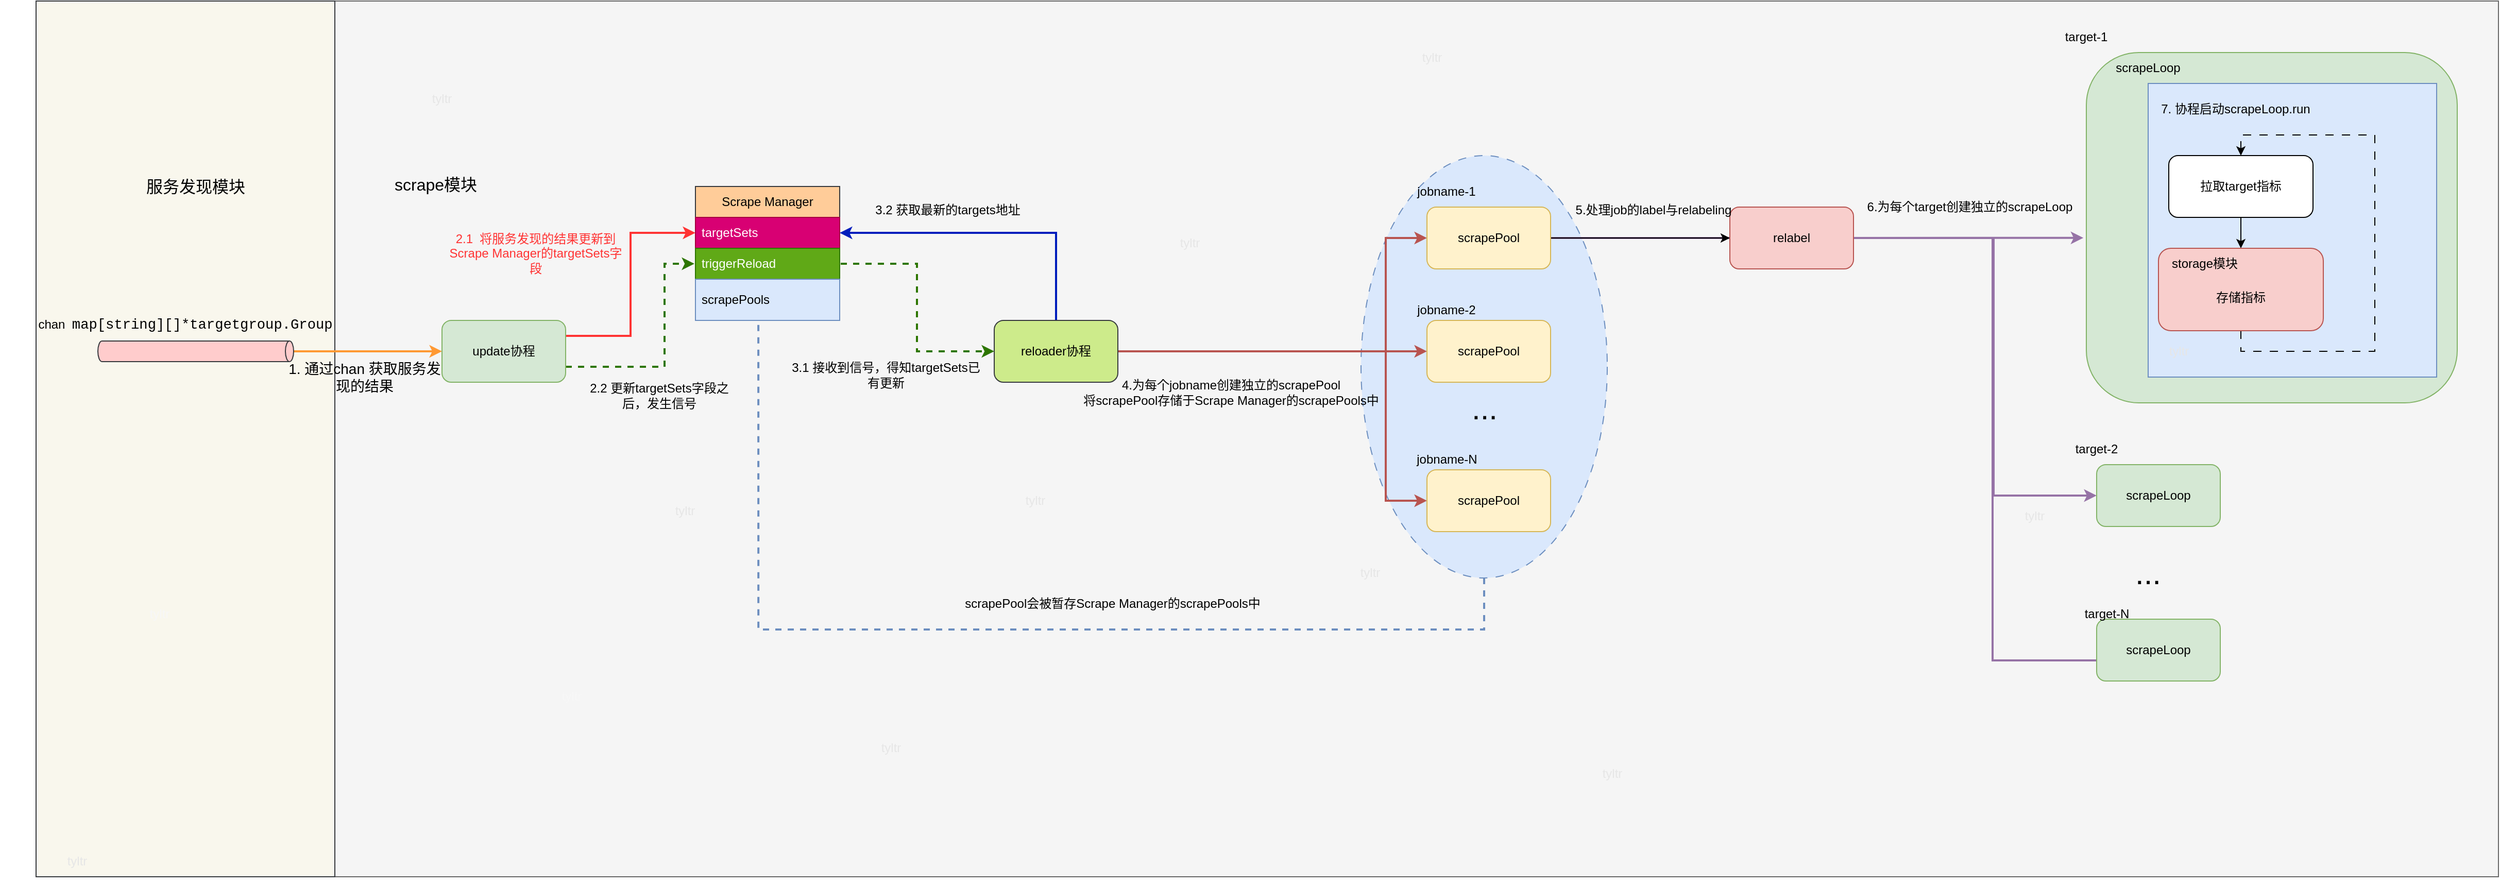 <mxfile version="24.6.1" type="device">
  <diagram name="第 1 页" id="OPNZHjLj4EeVt9BAlshu">
    <mxGraphModel dx="2261" dy="769" grid="1" gridSize="10" guides="1" tooltips="1" connect="1" arrows="1" fold="1" page="1" pageScale="1" pageWidth="827" pageHeight="1169" math="0" shadow="0">
      <root>
        <mxCell id="0" />
        <mxCell id="1" parent="0" />
        <mxCell id="fdpDCFg-NzPG3DscGwCP-4" value="" style="rounded=0;whiteSpace=wrap;html=1;fillColor=#f5f5f5;strokeColor=#666666;fontColor=#333333;" parent="1" vertex="1">
          <mxGeometry x="310" y="40" width="2100" height="850" as="geometry" />
        </mxCell>
        <mxCell id="fdpDCFg-NzPG3DscGwCP-1" value="" style="rounded=0;whiteSpace=wrap;html=1;fillColor=#f9f7ed;strokeColor=#36393d;" parent="1" vertex="1">
          <mxGeometry x="20" y="40" width="290" height="850" as="geometry" />
        </mxCell>
        <mxCell id="fdpDCFg-NzPG3DscGwCP-2" value="&lt;font style=&quot;font-size: 16px;&quot;&gt;服务发现模块&lt;/font&gt;" style="text;html=1;align=center;verticalAlign=middle;whiteSpace=wrap;rounded=0;" parent="1" vertex="1">
          <mxGeometry x="120" y="205" width="110" height="30" as="geometry" />
        </mxCell>
        <mxCell id="fdpDCFg-NzPG3DscGwCP-8" style="edgeStyle=orthogonalEdgeStyle;rounded=0;orthogonalLoop=1;jettySize=auto;html=1;exitX=0.5;exitY=0;exitDx=0;exitDy=0;exitPerimeter=0;strokeWidth=2;strokeColor=#FF9933;" parent="1" source="fdpDCFg-NzPG3DscGwCP-3" target="fdpDCFg-NzPG3DscGwCP-7" edge="1">
          <mxGeometry relative="1" as="geometry" />
        </mxCell>
        <mxCell id="fdpDCFg-NzPG3DscGwCP-3" value="" style="shape=cylinder3;whiteSpace=wrap;html=1;boundedLbl=1;backgroundOutline=1;size=4;direction=south;fillColor=#ffcccc;strokeColor=#36393d;" parent="1" vertex="1">
          <mxGeometry x="80" y="370" width="190" height="20" as="geometry" />
        </mxCell>
        <mxCell id="fdpDCFg-NzPG3DscGwCP-5" value="&lt;font style=&quot;font-size: 16px;&quot;&gt;scrape模块&lt;/font&gt;" style="text;html=1;align=center;verticalAlign=middle;whiteSpace=wrap;rounded=0;" parent="1" vertex="1">
          <mxGeometry x="350" y="205" width="116" height="25" as="geometry" />
        </mxCell>
        <mxCell id="fdpDCFg-NzPG3DscGwCP-15" style="edgeStyle=orthogonalEdgeStyle;rounded=0;orthogonalLoop=1;jettySize=auto;html=1;exitX=1;exitY=0.25;exitDx=0;exitDy=0;entryX=0;entryY=0.5;entryDx=0;entryDy=0;strokeWidth=2;strokeColor=#FF3333;" parent="1" source="fdpDCFg-NzPG3DscGwCP-7" target="fdpDCFg-NzPG3DscGwCP-13" edge="1">
          <mxGeometry relative="1" as="geometry" />
        </mxCell>
        <mxCell id="fdpDCFg-NzPG3DscGwCP-18" style="edgeStyle=orthogonalEdgeStyle;rounded=0;orthogonalLoop=1;jettySize=auto;html=1;exitX=1;exitY=0.75;exitDx=0;exitDy=0;entryX=0;entryY=0.5;entryDx=0;entryDy=0;fillColor=#60a917;strokeColor=#2D7600;strokeWidth=2;dashed=1;" parent="1" source="fdpDCFg-NzPG3DscGwCP-7" target="fdpDCFg-NzPG3DscGwCP-14" edge="1">
          <mxGeometry relative="1" as="geometry">
            <Array as="points">
              <mxPoint x="630" y="395" />
              <mxPoint x="630" y="295" />
            </Array>
          </mxGeometry>
        </mxCell>
        <mxCell id="fdpDCFg-NzPG3DscGwCP-7" value="update协程" style="rounded=1;whiteSpace=wrap;html=1;fillColor=#d5e8d4;strokeColor=#82b366;" parent="1" vertex="1">
          <mxGeometry x="414" y="350" width="120" height="60" as="geometry" />
        </mxCell>
        <mxCell id="fdpDCFg-NzPG3DscGwCP-9" value="chan&amp;nbsp;&amp;nbsp;&lt;span style=&quot;font-family: ui-monospace, SFMono-Regular, &amp;quot;SF Mono&amp;quot;, Menlo, Consolas, &amp;quot;Liberation Mono&amp;quot;, monospace; font-size: 13.6px; text-align: start; white-space-collapse: break-spaces;&quot;&gt;map[string][]*targetgroup.Group&lt;/span&gt;" style="text;html=1;align=center;verticalAlign=middle;whiteSpace=wrap;rounded=0;" parent="1" vertex="1">
          <mxGeometry x="-15" y="340" width="360" height="30" as="geometry" />
        </mxCell>
        <mxCell id="fdpDCFg-NzPG3DscGwCP-11" value="&lt;article data-content=&quot;[{&amp;quot;type&amp;quot;:&amp;quot;block&amp;quot;,&amp;quot;id&amp;quot;:&amp;quot;wYMw-1721447536406&amp;quot;,&amp;quot;name&amp;quot;:&amp;quot;code&amp;quot;,&amp;quot;data&amp;quot;:{&amp;quot;language&amp;quot;:&amp;quot;&amp;quot;,&amp;quot;theme&amp;quot;:&amp;quot;default&amp;quot;,&amp;quot;version&amp;quot;:1},&amp;quot;nodes&amp;quot;:[{&amp;quot;type&amp;quot;:&amp;quot;block&amp;quot;,&amp;quot;id&amp;quot;:&amp;quot;BwX8-1721447536405&amp;quot;,&amp;quot;name&amp;quot;:&amp;quot;code-line&amp;quot;,&amp;quot;data&amp;quot;:{},&amp;quot;nodes&amp;quot;:[{&amp;quot;type&amp;quot;:&amp;quot;text&amp;quot;,&amp;quot;id&amp;quot;:&amp;quot;Ct8M-1721447536404&amp;quot;,&amp;quot;leaves&amp;quot;:[{&amp;quot;text&amp;quot;:&amp;quot;Manager&amp;quot;,&amp;quot;marks&amp;quot;:[]}]}]}],&amp;quot;state&amp;quot;:{}}]&quot;&gt;&lt;div data-language=&quot;&quot; style=&quot;white-space-collapse: preserve;&quot; data-theme=&quot;default&quot;&gt;&lt;span style=&quot;background-color: initial; white-space-collapse: collapse;&quot;&gt;Scrape&amp;nbsp;&lt;/span&gt;Manager&lt;/div&gt;&lt;/article&gt;" style="swimlane;fontStyle=0;childLayout=stackLayout;horizontal=1;startSize=30;horizontalStack=0;resizeParent=1;resizeParentMax=0;resizeLast=0;collapsible=1;marginBottom=0;whiteSpace=wrap;html=1;fillColor=#ffcc99;strokeColor=#36393d;" parent="1" vertex="1">
          <mxGeometry x="660" y="220" width="140" height="90" as="geometry" />
        </mxCell>
        <mxCell id="fdpDCFg-NzPG3DscGwCP-13" value="&lt;article data-content=&quot;[{&amp;quot;type&amp;quot;:&amp;quot;block&amp;quot;,&amp;quot;id&amp;quot;:&amp;quot;wYMw-1721447536406&amp;quot;,&amp;quot;name&amp;quot;:&amp;quot;code&amp;quot;,&amp;quot;data&amp;quot;:{&amp;quot;language&amp;quot;:&amp;quot;&amp;quot;,&amp;quot;theme&amp;quot;:&amp;quot;default&amp;quot;,&amp;quot;version&amp;quot;:1},&amp;quot;nodes&amp;quot;:[{&amp;quot;type&amp;quot;:&amp;quot;block&amp;quot;,&amp;quot;id&amp;quot;:&amp;quot;zmjt-1721447626092&amp;quot;,&amp;quot;name&amp;quot;:&amp;quot;code-line&amp;quot;,&amp;quot;data&amp;quot;:{},&amp;quot;nodes&amp;quot;:[{&amp;quot;type&amp;quot;:&amp;quot;text&amp;quot;,&amp;quot;id&amp;quot;:&amp;quot;NunP-1721447626090&amp;quot;,&amp;quot;leaves&amp;quot;:[{&amp;quot;text&amp;quot;:&amp;quot;targetSets&amp;quot;,&amp;quot;marks&amp;quot;:[]}]}]}],&amp;quot;state&amp;quot;:{}}]&quot;&gt;&lt;div data-language=&quot;&quot; style=&quot;white-space-collapse: preserve;&quot; data-theme=&quot;default&quot;&gt;targetSets&lt;/div&gt;&lt;/article&gt;" style="text;strokeColor=#A50040;fillColor=#d80073;align=left;verticalAlign=middle;spacingLeft=4;spacingRight=4;overflow=hidden;points=[[0,0.5],[1,0.5]];portConstraint=eastwest;rotatable=0;whiteSpace=wrap;html=1;fontColor=#ffffff;" parent="fdpDCFg-NzPG3DscGwCP-11" vertex="1">
          <mxGeometry y="30" width="140" height="30" as="geometry" />
        </mxCell>
        <mxCell id="fdpDCFg-NzPG3DscGwCP-14" value="&lt;article data-content=&quot;[{&amp;quot;type&amp;quot;:&amp;quot;block&amp;quot;,&amp;quot;id&amp;quot;:&amp;quot;wYMw-1721447536406&amp;quot;,&amp;quot;name&amp;quot;:&amp;quot;code&amp;quot;,&amp;quot;data&amp;quot;:{&amp;quot;language&amp;quot;:&amp;quot;&amp;quot;,&amp;quot;theme&amp;quot;:&amp;quot;default&amp;quot;,&amp;quot;version&amp;quot;:1},&amp;quot;nodes&amp;quot;:[{&amp;quot;type&amp;quot;:&amp;quot;block&amp;quot;,&amp;quot;id&amp;quot;:&amp;quot;qOg6-1721447632271&amp;quot;,&amp;quot;name&amp;quot;:&amp;quot;code-line&amp;quot;,&amp;quot;data&amp;quot;:{},&amp;quot;nodes&amp;quot;:[{&amp;quot;type&amp;quot;:&amp;quot;text&amp;quot;,&amp;quot;id&amp;quot;:&amp;quot;eazO-1721447632269&amp;quot;,&amp;quot;leaves&amp;quot;:[{&amp;quot;text&amp;quot;:&amp;quot;triggerReload&amp;quot;,&amp;quot;marks&amp;quot;:[]}]}]}],&amp;quot;state&amp;quot;:{}}]&quot;&gt;&lt;div data-language=&quot;&quot; style=&quot;white-space-collapse: preserve;&quot; data-theme=&quot;default&quot;&gt;triggerReload&lt;/div&gt;&lt;/article&gt;" style="text;strokeColor=#2D7600;fillColor=#60a917;align=left;verticalAlign=middle;spacingLeft=4;spacingRight=4;overflow=hidden;points=[[0,0.5],[1,0.5]];portConstraint=eastwest;rotatable=0;whiteSpace=wrap;html=1;perimeterSpacing=1;fontColor=#ffffff;" parent="fdpDCFg-NzPG3DscGwCP-11" vertex="1">
          <mxGeometry y="60" width="140" height="30" as="geometry" />
        </mxCell>
        <mxCell id="fdpDCFg-NzPG3DscGwCP-16" value="&lt;font style=&quot;font-size: 14px;&quot;&gt;1. 通过chan 获取服务发现的结果&lt;/font&gt;" style="text;html=1;align=center;verticalAlign=middle;whiteSpace=wrap;rounded=0;fontColor=default;" parent="1" vertex="1">
          <mxGeometry x="264" y="390" width="150" height="30" as="geometry" />
        </mxCell>
        <mxCell id="fdpDCFg-NzPG3DscGwCP-17" value="&lt;font color=&quot;#ff3333&quot;&gt;2.1&amp;nbsp; 将服务发现的结果更新到&lt;span style=&quot;background-color: initial;&quot;&gt;Scrape&amp;nbsp;&lt;/span&gt;&lt;span style=&quot;white-space-collapse: preserve;&quot;&gt;Manager的&lt;/span&gt;&lt;span style=&quot;white-space-collapse: preserve; background-color: initial;&quot;&gt;targetSets字段&lt;/span&gt;&lt;/font&gt;" style="text;html=1;align=center;verticalAlign=middle;whiteSpace=wrap;rounded=0;" parent="1" vertex="1">
          <mxGeometry x="420" y="260" width="170" height="50" as="geometry" />
        </mxCell>
        <mxCell id="fdpDCFg-NzPG3DscGwCP-19" value="2.2 更新&lt;span style=&quot;white-space-collapse: preserve;&quot;&gt;targetSets字段之后，发生信号&lt;/span&gt;" style="text;html=1;align=center;verticalAlign=middle;whiteSpace=wrap;rounded=0;" parent="1" vertex="1">
          <mxGeometry x="550" y="410" width="150" height="25" as="geometry" />
        </mxCell>
        <mxCell id="fdpDCFg-NzPG3DscGwCP-27" style="edgeStyle=orthogonalEdgeStyle;rounded=0;orthogonalLoop=1;jettySize=auto;html=1;exitX=0.5;exitY=0;exitDx=0;exitDy=0;fillColor=#0050ef;strokeColor=#001DBC;strokeWidth=2;" parent="1" source="fdpDCFg-NzPG3DscGwCP-20" target="fdpDCFg-NzPG3DscGwCP-13" edge="1">
          <mxGeometry relative="1" as="geometry" />
        </mxCell>
        <mxCell id="fdpDCFg-NzPG3DscGwCP-49" value="" style="ellipse;whiteSpace=wrap;html=1;dashed=1;dashPattern=8 8;fillColor=#dae8fc;strokeColor=#6c8ebf;" parent="1" vertex="1">
          <mxGeometry x="1306" y="190" width="239" height="410" as="geometry" />
        </mxCell>
        <mxCell id="fdpDCFg-NzPG3DscGwCP-40" style="edgeStyle=orthogonalEdgeStyle;rounded=0;orthogonalLoop=1;jettySize=auto;html=1;exitX=1;exitY=0.5;exitDx=0;exitDy=0;entryX=0;entryY=0.5;entryDx=0;entryDy=0;strokeWidth=2;strokeColor=#b85450;fillColor=#f8cecc;" parent="1" source="fdpDCFg-NzPG3DscGwCP-20" target="fdpDCFg-NzPG3DscGwCP-39" edge="1">
          <mxGeometry relative="1" as="geometry">
            <Array as="points">
              <mxPoint x="1330" y="380" />
              <mxPoint x="1330" y="525" />
            </Array>
          </mxGeometry>
        </mxCell>
        <mxCell id="fdpDCFg-NzPG3DscGwCP-41" style="edgeStyle=orthogonalEdgeStyle;rounded=0;orthogonalLoop=1;jettySize=auto;html=1;exitX=1;exitY=0.5;exitDx=0;exitDy=0;entryX=0;entryY=0.5;entryDx=0;entryDy=0;strokeWidth=2;strokeColor=#b85450;fillColor=#f8cecc;" parent="1" source="fdpDCFg-NzPG3DscGwCP-20" target="fdpDCFg-NzPG3DscGwCP-29" edge="1">
          <mxGeometry relative="1" as="geometry">
            <Array as="points">
              <mxPoint x="1330" y="380" />
              <mxPoint x="1330" y="270" />
            </Array>
          </mxGeometry>
        </mxCell>
        <mxCell id="fdpDCFg-NzPG3DscGwCP-42" style="edgeStyle=orthogonalEdgeStyle;rounded=0;orthogonalLoop=1;jettySize=auto;html=1;exitX=1;exitY=0.5;exitDx=0;exitDy=0;strokeWidth=2;strokeColor=#b85450;fillColor=#f8cecc;" parent="1" source="fdpDCFg-NzPG3DscGwCP-20" target="fdpDCFg-NzPG3DscGwCP-38" edge="1">
          <mxGeometry relative="1" as="geometry" />
        </mxCell>
        <mxCell id="fdpDCFg-NzPG3DscGwCP-20" value="&lt;article data-content=&quot;[{&amp;quot;type&amp;quot;:&amp;quot;block&amp;quot;,&amp;quot;id&amp;quot;:&amp;quot;wYMw-1721447536406&amp;quot;,&amp;quot;name&amp;quot;:&amp;quot;code&amp;quot;,&amp;quot;data&amp;quot;:{&amp;quot;language&amp;quot;:&amp;quot;&amp;quot;,&amp;quot;theme&amp;quot;:&amp;quot;default&amp;quot;,&amp;quot;version&amp;quot;:1},&amp;quot;nodes&amp;quot;:[{&amp;quot;type&amp;quot;:&amp;quot;block&amp;quot;,&amp;quot;id&amp;quot;:&amp;quot;22FU-1721452351014&amp;quot;,&amp;quot;name&amp;quot;:&amp;quot;code-line&amp;quot;,&amp;quot;data&amp;quot;:{},&amp;quot;nodes&amp;quot;:[{&amp;quot;type&amp;quot;:&amp;quot;text&amp;quot;,&amp;quot;id&amp;quot;:&amp;quot;Je7Y-1721452351012&amp;quot;,&amp;quot;leaves&amp;quot;:[{&amp;quot;text&amp;quot;:&amp;quot;reloader&amp;quot;,&amp;quot;marks&amp;quot;:[]}]}]}],&amp;quot;state&amp;quot;:{}}]&quot;&gt;&lt;div data-language=&quot;&quot; style=&quot;white-space-collapse: preserve;&quot; data-theme=&quot;default&quot;&gt;reloader协程&lt;/div&gt;&lt;/article&gt;" style="rounded=1;whiteSpace=wrap;html=1;fillColor=#cdeb8b;strokeColor=#36393d;" parent="1" vertex="1">
          <mxGeometry x="950" y="350" width="120" height="60" as="geometry" />
        </mxCell>
        <mxCell id="fdpDCFg-NzPG3DscGwCP-22" style="edgeStyle=orthogonalEdgeStyle;rounded=0;orthogonalLoop=1;jettySize=auto;html=1;exitX=1;exitY=0.5;exitDx=0;exitDy=0;entryX=0;entryY=0.5;entryDx=0;entryDy=0;dashed=1;strokeWidth=2;fillColor=#60a917;strokeColor=#2D7600;" parent="1" source="fdpDCFg-NzPG3DscGwCP-14" target="fdpDCFg-NzPG3DscGwCP-20" edge="1">
          <mxGeometry relative="1" as="geometry" />
        </mxCell>
        <mxCell id="fdpDCFg-NzPG3DscGwCP-23" value="3.1 接收到信号，得知&lt;span style=&quot;white-space-collapse: preserve;&quot;&gt;targetSets已有更新&lt;/span&gt;" style="text;html=1;align=center;verticalAlign=middle;whiteSpace=wrap;rounded=0;" parent="1" vertex="1">
          <mxGeometry x="750" y="390" width="190" height="25" as="geometry" />
        </mxCell>
        <mxCell id="fdpDCFg-NzPG3DscGwCP-28" value="3.2 获取最新的targets地址" style="text;html=1;align=center;verticalAlign=middle;whiteSpace=wrap;rounded=0;" parent="1" vertex="1">
          <mxGeometry x="830" y="230" width="150" height="25" as="geometry" />
        </mxCell>
        <mxCell id="fdpDCFg-NzPG3DscGwCP-60" style="edgeStyle=orthogonalEdgeStyle;rounded=0;orthogonalLoop=1;jettySize=auto;html=1;exitX=1;exitY=0.5;exitDx=0;exitDy=0;fillColor=#e1d5e7;strokeColor=#9673a6;strokeWidth=2;entryX=-0.008;entryY=0.529;entryDx=0;entryDy=0;entryPerimeter=0;" parent="1" source="fdpDCFg-NzPG3DscGwCP-29" edge="1" target="fdpDCFg-NzPG3DscGwCP-64">
          <mxGeometry relative="1" as="geometry">
            <mxPoint x="1880" y="270" as="targetPoint" />
          </mxGeometry>
        </mxCell>
        <mxCell id="fdpDCFg-NzPG3DscGwCP-67" style="edgeStyle=orthogonalEdgeStyle;rounded=0;orthogonalLoop=1;jettySize=auto;html=1;exitX=1;exitY=0.5;exitDx=0;exitDy=0;entryX=0;entryY=0.5;entryDx=0;entryDy=0;fillColor=#e1d5e7;strokeColor=#9673a6;strokeWidth=2;" parent="1" source="fdpDCFg-NzPG3DscGwCP-29" target="fdpDCFg-NzPG3DscGwCP-65" edge="1">
          <mxGeometry relative="1" as="geometry">
            <Array as="points">
              <mxPoint x="1920" y="270" />
              <mxPoint x="1920" y="520" />
            </Array>
          </mxGeometry>
        </mxCell>
        <mxCell id="fdpDCFg-NzPG3DscGwCP-68" style="edgeStyle=orthogonalEdgeStyle;rounded=0;orthogonalLoop=1;jettySize=auto;html=1;exitX=1;exitY=0.5;exitDx=0;exitDy=0;entryX=0;entryY=0.5;entryDx=0;entryDy=0;fillColor=#e1d5e7;strokeColor=#9673a6;strokeWidth=2;" parent="1" edge="1">
          <mxGeometry relative="1" as="geometry">
            <Array as="points">
              <mxPoint x="1919" y="270" />
              <mxPoint x="1919" y="680" />
              <mxPoint x="1999" y="680" />
            </Array>
            <mxPoint x="1609" y="270" as="sourcePoint" />
            <mxPoint x="2140" y="680" as="targetPoint" />
          </mxGeometry>
        </mxCell>
        <mxCell id="qRgv9BsmHJP2Pb30_IeC-7" style="edgeStyle=orthogonalEdgeStyle;rounded=0;orthogonalLoop=1;jettySize=auto;html=1;exitX=1;exitY=0.5;exitDx=0;exitDy=0;entryX=0;entryY=0.5;entryDx=0;entryDy=0;" edge="1" parent="1" source="fdpDCFg-NzPG3DscGwCP-29" target="qRgv9BsmHJP2Pb30_IeC-4">
          <mxGeometry relative="1" as="geometry" />
        </mxCell>
        <mxCell id="fdpDCFg-NzPG3DscGwCP-29" value="" style="rounded=1;whiteSpace=wrap;html=1;fillColor=#fff2cc;strokeColor=#d6b656;" parent="1" vertex="1">
          <mxGeometry x="1370" y="240" width="120" height="60" as="geometry" />
        </mxCell>
        <mxCell id="fdpDCFg-NzPG3DscGwCP-38" value="scrapePool" style="rounded=1;whiteSpace=wrap;html=1;fillColor=#fff2cc;strokeColor=#d6b656;" parent="1" vertex="1">
          <mxGeometry x="1370" y="350" width="120" height="60" as="geometry" />
        </mxCell>
        <mxCell id="fdpDCFg-NzPG3DscGwCP-39" value="scrapePool" style="rounded=1;whiteSpace=wrap;html=1;fillColor=#fff2cc;strokeColor=#d6b656;" parent="1" vertex="1">
          <mxGeometry x="1370" y="495" width="120" height="60" as="geometry" />
        </mxCell>
        <mxCell id="fdpDCFg-NzPG3DscGwCP-43" value="jobname-1" style="text;html=1;align=center;verticalAlign=middle;whiteSpace=wrap;rounded=0;" parent="1" vertex="1">
          <mxGeometry x="1359" y="210" width="60" height="30" as="geometry" />
        </mxCell>
        <mxCell id="fdpDCFg-NzPG3DscGwCP-44" value="jobname-2" style="text;html=1;align=center;verticalAlign=middle;whiteSpace=wrap;rounded=0;" parent="1" vertex="1">
          <mxGeometry x="1359" y="325" width="60" height="30" as="geometry" />
        </mxCell>
        <mxCell id="fdpDCFg-NzPG3DscGwCP-45" value="jobname-N" style="text;html=1;align=center;verticalAlign=middle;whiteSpace=wrap;rounded=0;" parent="1" vertex="1">
          <mxGeometry x="1344.5" y="470" width="89" height="30" as="geometry" />
        </mxCell>
        <mxCell id="fdpDCFg-NzPG3DscGwCP-46" value="scrapePool" style="text;html=1;align=center;verticalAlign=middle;whiteSpace=wrap;rounded=0;" parent="1" vertex="1">
          <mxGeometry x="1400" y="255" width="60" height="30" as="geometry" />
        </mxCell>
        <mxCell id="fdpDCFg-NzPG3DscGwCP-47" value="&lt;font style=&quot;font-size: 30px;&quot;&gt;...&lt;/font&gt;" style="text;html=1;align=center;verticalAlign=middle;whiteSpace=wrap;rounded=0;" parent="1" vertex="1">
          <mxGeometry x="1395.5" y="420" width="60" height="30" as="geometry" />
        </mxCell>
        <mxCell id="fdpDCFg-NzPG3DscGwCP-48" value="&lt;article data-content=&quot;[{&amp;quot;type&amp;quot;:&amp;quot;block&amp;quot;,&amp;quot;id&amp;quot;:&amp;quot;wYMw-1721447536406&amp;quot;,&amp;quot;name&amp;quot;:&amp;quot;code&amp;quot;,&amp;quot;data&amp;quot;:{&amp;quot;language&amp;quot;:&amp;quot;&amp;quot;,&amp;quot;theme&amp;quot;:&amp;quot;default&amp;quot;,&amp;quot;version&amp;quot;:1},&amp;quot;nodes&amp;quot;:[{&amp;quot;type&amp;quot;:&amp;quot;block&amp;quot;,&amp;quot;id&amp;quot;:&amp;quot;qOg6-1721447632271&amp;quot;,&amp;quot;name&amp;quot;:&amp;quot;code-line&amp;quot;,&amp;quot;data&amp;quot;:{},&amp;quot;nodes&amp;quot;:[{&amp;quot;type&amp;quot;:&amp;quot;text&amp;quot;,&amp;quot;id&amp;quot;:&amp;quot;eazO-1721447632269&amp;quot;,&amp;quot;leaves&amp;quot;:[{&amp;quot;text&amp;quot;:&amp;quot;triggerReload&amp;quot;,&amp;quot;marks&amp;quot;:[]}]}]}],&amp;quot;state&amp;quot;:{}}]&quot;&gt;&lt;div data-language=&quot;&quot; style=&quot;white-space-collapse: preserve;&quot; data-theme=&quot;default&quot;&gt;&lt;article data-content=&quot;[{&amp;quot;type&amp;quot;:&amp;quot;block&amp;quot;,&amp;quot;id&amp;quot;:&amp;quot;wYMw-1721447536406&amp;quot;,&amp;quot;name&amp;quot;:&amp;quot;code&amp;quot;,&amp;quot;data&amp;quot;:{&amp;quot;language&amp;quot;:&amp;quot;&amp;quot;,&amp;quot;theme&amp;quot;:&amp;quot;default&amp;quot;,&amp;quot;version&amp;quot;:1},&amp;quot;nodes&amp;quot;:[{&amp;quot;type&amp;quot;:&amp;quot;block&amp;quot;,&amp;quot;id&amp;quot;:&amp;quot;fw5M-1721453180857&amp;quot;,&amp;quot;name&amp;quot;:&amp;quot;code-line&amp;quot;,&amp;quot;data&amp;quot;:{},&amp;quot;nodes&amp;quot;:[{&amp;quot;type&amp;quot;:&amp;quot;text&amp;quot;,&amp;quot;id&amp;quot;:&amp;quot;NZXH-1721453180854&amp;quot;,&amp;quot;leaves&amp;quot;:[{&amp;quot;text&amp;quot;:&amp;quot;scrapePools&amp;quot;,&amp;quot;marks&amp;quot;:[]}]}]}],&amp;quot;state&amp;quot;:{}}]&quot;&gt;&lt;div data-language=&quot;&quot; data-theme=&quot;default&quot;&gt;scrapePools&lt;/div&gt;&lt;/article&gt;&lt;/div&gt;&lt;/article&gt;" style="text;strokeColor=#6c8ebf;fillColor=#dae8fc;align=left;verticalAlign=middle;spacingLeft=4;spacingRight=4;overflow=hidden;points=[[0,0.5],[1,0.5]];portConstraint=eastwest;rotatable=0;whiteSpace=wrap;html=1;perimeterSpacing=1;" parent="1" vertex="1">
          <mxGeometry x="660" y="310" width="140" height="40" as="geometry" />
        </mxCell>
        <mxCell id="fdpDCFg-NzPG3DscGwCP-56" style="edgeStyle=orthogonalEdgeStyle;rounded=0;orthogonalLoop=1;jettySize=auto;html=1;exitX=0.5;exitY=1;exitDx=0;exitDy=0;entryX=0.437;entryY=0.952;entryDx=0;entryDy=0;entryPerimeter=0;dashed=1;endArrow=none;endFill=0;fillColor=#dae8fc;strokeColor=#6c8ebf;strokeWidth=2;" parent="1" source="fdpDCFg-NzPG3DscGwCP-49" target="fdpDCFg-NzPG3DscGwCP-48" edge="1">
          <mxGeometry relative="1" as="geometry">
            <Array as="points">
              <mxPoint x="1426" y="650" />
              <mxPoint x="721" y="650" />
            </Array>
          </mxGeometry>
        </mxCell>
        <mxCell id="fdpDCFg-NzPG3DscGwCP-57" value="scrapePool会被暂存&lt;span style=&quot;background-color: initial;&quot;&gt;Scrape&amp;nbsp;&lt;/span&gt;&lt;span style=&quot;white-space-collapse: preserve;&quot;&gt;Manager的&lt;/span&gt;&lt;span style=&quot;white-space-collapse: preserve; text-align: left;&quot;&gt;scrapePools中&lt;/span&gt;" style="text;html=1;align=center;verticalAlign=middle;whiteSpace=wrap;rounded=0;" parent="1" vertex="1">
          <mxGeometry x="860" y="610" width="410" height="30" as="geometry" />
        </mxCell>
        <mxCell id="fdpDCFg-NzPG3DscGwCP-59" value="4.为每个jobname创建独立的scrapePool&lt;div&gt;将&lt;span style=&quot;background-color: initial;&quot;&gt;scrapePool存储于&lt;/span&gt;&lt;span style=&quot;background-color: initial;&quot;&gt;Scrape&amp;nbsp;&lt;/span&gt;&lt;span style=&quot;background-color: initial; white-space-collapse: preserve;&quot;&gt;Manager的&lt;/span&gt;&lt;span style=&quot;background-color: initial; white-space-collapse: preserve; text-align: left;&quot;&gt;scrapePools中&lt;/span&gt;&lt;/div&gt;" style="text;html=1;align=center;verticalAlign=middle;whiteSpace=wrap;rounded=0;" parent="1" vertex="1">
          <mxGeometry x="1020" y="405" width="320" height="30" as="geometry" />
        </mxCell>
        <mxCell id="fdpDCFg-NzPG3DscGwCP-64" value="" style="rounded=1;whiteSpace=wrap;html=1;fillColor=#d5e8d4;strokeColor=#82b366;" parent="1" vertex="1">
          <mxGeometry x="2010" y="90" width="360" height="340" as="geometry" />
        </mxCell>
        <mxCell id="fdpDCFg-NzPG3DscGwCP-101" value="" style="rounded=0;whiteSpace=wrap;html=1;fillColor=#dae8fc;strokeColor=#6c8ebf;" parent="1" vertex="1">
          <mxGeometry x="2070" y="120" width="280" height="285" as="geometry" />
        </mxCell>
        <mxCell id="fdpDCFg-NzPG3DscGwCP-65" value="&lt;article data-content=&quot;[{&amp;quot;type&amp;quot;:&amp;quot;block&amp;quot;,&amp;quot;id&amp;quot;:&amp;quot;wYMw-1721447536406&amp;quot;,&amp;quot;name&amp;quot;:&amp;quot;code&amp;quot;,&amp;quot;data&amp;quot;:{&amp;quot;language&amp;quot;:&amp;quot;&amp;quot;,&amp;quot;theme&amp;quot;:&amp;quot;default&amp;quot;,&amp;quot;version&amp;quot;:1},&amp;quot;nodes&amp;quot;:[{&amp;quot;type&amp;quot;:&amp;quot;block&amp;quot;,&amp;quot;id&amp;quot;:&amp;quot;lbsN-1721454408444&amp;quot;,&amp;quot;name&amp;quot;:&amp;quot;code-line&amp;quot;,&amp;quot;data&amp;quot;:{},&amp;quot;nodes&amp;quot;:[{&amp;quot;type&amp;quot;:&amp;quot;text&amp;quot;,&amp;quot;id&amp;quot;:&amp;quot;d9yT-1721454408442&amp;quot;,&amp;quot;leaves&amp;quot;:[{&amp;quot;text&amp;quot;:&amp;quot;scrapeLoop&amp;quot;,&amp;quot;marks&amp;quot;:[]}]}]}],&amp;quot;state&amp;quot;:{}}]&quot;&gt;&lt;div data-language=&quot;&quot; style=&quot;white-space-collapse: preserve;&quot; data-theme=&quot;default&quot;&gt;scrapeLoop&lt;/div&gt;&lt;/article&gt;" style="rounded=1;whiteSpace=wrap;html=1;fillColor=#d5e8d4;strokeColor=#82b366;" parent="1" vertex="1">
          <mxGeometry x="2020" y="490" width="120" height="60" as="geometry" />
        </mxCell>
        <mxCell id="fdpDCFg-NzPG3DscGwCP-66" value="&lt;article data-content=&quot;[{&amp;quot;type&amp;quot;:&amp;quot;block&amp;quot;,&amp;quot;id&amp;quot;:&amp;quot;wYMw-1721447536406&amp;quot;,&amp;quot;name&amp;quot;:&amp;quot;code&amp;quot;,&amp;quot;data&amp;quot;:{&amp;quot;language&amp;quot;:&amp;quot;&amp;quot;,&amp;quot;theme&amp;quot;:&amp;quot;default&amp;quot;,&amp;quot;version&amp;quot;:1},&amp;quot;nodes&amp;quot;:[{&amp;quot;type&amp;quot;:&amp;quot;block&amp;quot;,&amp;quot;id&amp;quot;:&amp;quot;lbsN-1721454408444&amp;quot;,&amp;quot;name&amp;quot;:&amp;quot;code-line&amp;quot;,&amp;quot;data&amp;quot;:{},&amp;quot;nodes&amp;quot;:[{&amp;quot;type&amp;quot;:&amp;quot;text&amp;quot;,&amp;quot;id&amp;quot;:&amp;quot;d9yT-1721454408442&amp;quot;,&amp;quot;leaves&amp;quot;:[{&amp;quot;text&amp;quot;:&amp;quot;scrapeLoop&amp;quot;,&amp;quot;marks&amp;quot;:[]}]}]}],&amp;quot;state&amp;quot;:{}}]&quot;&gt;&lt;div data-language=&quot;&quot; style=&quot;white-space-collapse: preserve;&quot; data-theme=&quot;default&quot;&gt;scrapeLoop&lt;/div&gt;&lt;/article&gt;" style="rounded=1;whiteSpace=wrap;html=1;fillColor=#d5e8d4;strokeColor=#82b366;" parent="1" vertex="1">
          <mxGeometry x="2020" y="640" width="120" height="60" as="geometry" />
        </mxCell>
        <mxCell id="fdpDCFg-NzPG3DscGwCP-69" value="&lt;font style=&quot;font-size: 30px;&quot;&gt;...&lt;/font&gt;" style="text;html=1;align=center;verticalAlign=middle;whiteSpace=wrap;rounded=0;" parent="1" vertex="1">
          <mxGeometry x="2040" y="580" width="60" height="30" as="geometry" />
        </mxCell>
        <mxCell id="fdpDCFg-NzPG3DscGwCP-70" value="target-1" style="text;html=1;align=center;verticalAlign=middle;whiteSpace=wrap;rounded=0;" parent="1" vertex="1">
          <mxGeometry x="1980" y="60" width="60" height="30" as="geometry" />
        </mxCell>
        <mxCell id="fdpDCFg-NzPG3DscGwCP-71" value="target-2" style="text;html=1;align=center;verticalAlign=middle;whiteSpace=wrap;rounded=0;" parent="1" vertex="1">
          <mxGeometry x="1990" y="460" width="60" height="30" as="geometry" />
        </mxCell>
        <mxCell id="fdpDCFg-NzPG3DscGwCP-72" value="target-N" style="text;html=1;align=center;verticalAlign=middle;whiteSpace=wrap;rounded=0;" parent="1" vertex="1">
          <mxGeometry x="2000" y="620" width="60" height="30" as="geometry" />
        </mxCell>
        <mxCell id="fdpDCFg-NzPG3DscGwCP-73" value="&lt;article data-content=&quot;[{&amp;quot;type&amp;quot;:&amp;quot;block&amp;quot;,&amp;quot;id&amp;quot;:&amp;quot;wYMw-1721447536406&amp;quot;,&amp;quot;name&amp;quot;:&amp;quot;code&amp;quot;,&amp;quot;data&amp;quot;:{&amp;quot;language&amp;quot;:&amp;quot;&amp;quot;,&amp;quot;theme&amp;quot;:&amp;quot;default&amp;quot;,&amp;quot;version&amp;quot;:1},&amp;quot;nodes&amp;quot;:[{&amp;quot;type&amp;quot;:&amp;quot;block&amp;quot;,&amp;quot;id&amp;quot;:&amp;quot;lbsN-1721454408444&amp;quot;,&amp;quot;name&amp;quot;:&amp;quot;code-line&amp;quot;,&amp;quot;data&amp;quot;:{},&amp;quot;nodes&amp;quot;:[{&amp;quot;type&amp;quot;:&amp;quot;text&amp;quot;,&amp;quot;id&amp;quot;:&amp;quot;d9yT-1721454408442&amp;quot;,&amp;quot;leaves&amp;quot;:[{&amp;quot;text&amp;quot;:&amp;quot;scrapeLoop&amp;quot;,&amp;quot;marks&amp;quot;:[]}]}]}],&amp;quot;state&amp;quot;:{}}]&quot;&gt;&lt;div data-language=&quot;&quot; style=&quot;white-space-collapse: preserve;&quot; data-theme=&quot;default&quot;&gt;scrapeLoop&lt;/div&gt;&lt;/article&gt;" style="text;html=1;align=center;verticalAlign=middle;whiteSpace=wrap;rounded=0;" parent="1" vertex="1">
          <mxGeometry x="2040" y="90" width="60" height="30" as="geometry" />
        </mxCell>
        <mxCell id="fdpDCFg-NzPG3DscGwCP-74" value="6.为每个target创建独立的&lt;span style=&quot;white-space-collapse: preserve;&quot;&gt;scrapeLoop&lt;/span&gt;" style="text;html=1;align=center;verticalAlign=middle;whiteSpace=wrap;rounded=0;" parent="1" vertex="1">
          <mxGeometry x="1784" y="225" width="226" height="30" as="geometry" />
        </mxCell>
        <mxCell id="fdpDCFg-NzPG3DscGwCP-97" style="edgeStyle=orthogonalEdgeStyle;rounded=0;orthogonalLoop=1;jettySize=auto;html=1;exitX=0.5;exitY=1;exitDx=0;exitDy=0;" parent="1" source="fdpDCFg-NzPG3DscGwCP-81" target="fdpDCFg-NzPG3DscGwCP-83" edge="1">
          <mxGeometry relative="1" as="geometry" />
        </mxCell>
        <mxCell id="fdpDCFg-NzPG3DscGwCP-81" value="" style="rounded=1;whiteSpace=wrap;html=1;" parent="1" vertex="1">
          <mxGeometry x="2090" y="190" width="140" height="60" as="geometry" />
        </mxCell>
        <mxCell id="fdpDCFg-NzPG3DscGwCP-82" value="拉取target指标" style="text;html=1;align=center;verticalAlign=middle;whiteSpace=wrap;rounded=0;" parent="1" vertex="1">
          <mxGeometry x="2115" y="208.75" width="90" height="22.5" as="geometry" />
        </mxCell>
        <mxCell id="fdpDCFg-NzPG3DscGwCP-98" style="edgeStyle=orthogonalEdgeStyle;rounded=0;orthogonalLoop=1;jettySize=auto;html=1;exitX=0.5;exitY=1;exitDx=0;exitDy=0;entryX=0.5;entryY=0;entryDx=0;entryDy=0;dashed=1;dashPattern=8 8;" parent="1" source="fdpDCFg-NzPG3DscGwCP-83" target="fdpDCFg-NzPG3DscGwCP-81" edge="1">
          <mxGeometry relative="1" as="geometry">
            <Array as="points">
              <mxPoint x="2160" y="380" />
              <mxPoint x="2290" y="380" />
              <mxPoint x="2290" y="170" />
              <mxPoint x="2160" y="170" />
            </Array>
          </mxGeometry>
        </mxCell>
        <mxCell id="fdpDCFg-NzPG3DscGwCP-83" value="&lt;div&gt;&lt;br&gt;&lt;/div&gt;&lt;div&gt;存储指标&lt;/div&gt;" style="rounded=1;whiteSpace=wrap;html=1;fillColor=#f8cecc;strokeColor=#b85450;" parent="1" vertex="1">
          <mxGeometry x="2080" y="280" width="160" height="80" as="geometry" />
        </mxCell>
        <mxCell id="fdpDCFg-NzPG3DscGwCP-99" value="&lt;article data-content=&quot;[{&amp;quot;type&amp;quot;:&amp;quot;block&amp;quot;,&amp;quot;id&amp;quot;:&amp;quot;wYMw-1721447536406&amp;quot;,&amp;quot;name&amp;quot;:&amp;quot;code&amp;quot;,&amp;quot;data&amp;quot;:{&amp;quot;language&amp;quot;:&amp;quot;&amp;quot;,&amp;quot;theme&amp;quot;:&amp;quot;default&amp;quot;,&amp;quot;version&amp;quot;:1},&amp;quot;nodes&amp;quot;:[{&amp;quot;type&amp;quot;:&amp;quot;block&amp;quot;,&amp;quot;id&amp;quot;:&amp;quot;lbsN-1721454408444&amp;quot;,&amp;quot;name&amp;quot;:&amp;quot;code-line&amp;quot;,&amp;quot;data&amp;quot;:{},&amp;quot;nodes&amp;quot;:[{&amp;quot;type&amp;quot;:&amp;quot;text&amp;quot;,&amp;quot;id&amp;quot;:&amp;quot;d9yT-1721454408442&amp;quot;,&amp;quot;leaves&amp;quot;:[{&amp;quot;text&amp;quot;:&amp;quot;scrapeLoop&amp;quot;,&amp;quot;marks&amp;quot;:[]}]}]}],&amp;quot;state&amp;quot;:{}}]&quot;&gt;&lt;div data-language=&quot;&quot; style=&quot;white-space-collapse: preserve;&quot; data-theme=&quot;default&quot;&gt;storage模块&lt;/div&gt;&lt;/article&gt;" style="text;html=1;align=center;verticalAlign=middle;whiteSpace=wrap;rounded=0;" parent="1" vertex="1">
          <mxGeometry x="2080" y="280" width="90" height="30" as="geometry" />
        </mxCell>
        <mxCell id="fdpDCFg-NzPG3DscGwCP-103" value="&lt;span style=&quot;white-space-collapse: preserve;&quot;&gt;7. 协程启动scrapeLoop.run&lt;/span&gt;" style="text;html=1;align=center;verticalAlign=middle;whiteSpace=wrap;rounded=0;" parent="1" vertex="1">
          <mxGeometry x="2070" y="130" width="170" height="30" as="geometry" />
        </mxCell>
        <mxCell id="XsaYZCnVBgNQdDiTwEfk-1" value="&lt;font color=&quot;#e6e6e6&quot;&gt;tyltr&lt;/font&gt;" style="text;html=1;align=center;verticalAlign=middle;whiteSpace=wrap;rounded=0;shadow=1;" parent="1" vertex="1">
          <mxGeometry x="30" y="860" width="60" height="30" as="geometry" />
        </mxCell>
        <mxCell id="XsaYZCnVBgNQdDiTwEfk-2" value="&lt;font color=&quot;#e6e6e6&quot;&gt;tyltr&lt;/font&gt;" style="text;html=1;align=center;verticalAlign=middle;whiteSpace=wrap;rounded=0;shadow=1;" parent="1" vertex="1">
          <mxGeometry x="384" y="120" width="60" height="30" as="geometry" />
        </mxCell>
        <mxCell id="XsaYZCnVBgNQdDiTwEfk-3" value="&lt;font color=&quot;#f5f5f5&quot;&gt;tyltr&lt;/font&gt;" style="text;html=1;align=center;verticalAlign=middle;whiteSpace=wrap;rounded=0;shadow=1;" parent="1" vertex="1">
          <mxGeometry x="354" y="520" width="60" height="30" as="geometry" />
        </mxCell>
        <mxCell id="XsaYZCnVBgNQdDiTwEfk-4" value="&lt;font color=&quot;#f7f7f7&quot;&gt;tyltr&lt;/font&gt;" style="text;html=1;align=center;verticalAlign=middle;whiteSpace=wrap;rounded=0;shadow=1;" parent="1" vertex="1">
          <mxGeometry x="510" y="700" width="60" height="30" as="geometry" />
        </mxCell>
        <mxCell id="XsaYZCnVBgNQdDiTwEfk-5" value="&lt;font color=&quot;#f7f7f7&quot;&gt;tyltr&lt;/font&gt;" style="text;html=1;align=center;verticalAlign=middle;whiteSpace=wrap;rounded=0;shadow=1;" parent="1" vertex="1">
          <mxGeometry x="110" y="620" width="60" height="30" as="geometry" />
        </mxCell>
        <mxCell id="XsaYZCnVBgNQdDiTwEfk-6" value="&lt;font color=&quot;#f5f5f5&quot;&gt;tyltr&lt;/font&gt;" style="text;html=1;align=center;verticalAlign=middle;whiteSpace=wrap;rounded=0;shadow=1;" parent="1" vertex="1">
          <mxGeometry x="600" y="670" width="60" height="30" as="geometry" />
        </mxCell>
        <mxCell id="XsaYZCnVBgNQdDiTwEfk-7" value="&lt;font color=&quot;#e6e6e6&quot;&gt;tyltr&lt;/font&gt;" style="text;html=1;align=center;verticalAlign=middle;whiteSpace=wrap;rounded=0;shadow=1;" parent="1" vertex="1">
          <mxGeometry x="620" y="520" width="60" height="30" as="geometry" />
        </mxCell>
        <mxCell id="XsaYZCnVBgNQdDiTwEfk-8" value="&lt;font color=&quot;#e6e6e6&quot;&gt;tyltr&lt;/font&gt;" style="text;html=1;align=center;verticalAlign=middle;whiteSpace=wrap;rounded=0;shadow=1;" parent="1" vertex="1">
          <mxGeometry x="960" y="510" width="60" height="30" as="geometry" />
        </mxCell>
        <mxCell id="XsaYZCnVBgNQdDiTwEfk-9" value="&lt;font color=&quot;#e6e6e6&quot;&gt;tyltr&lt;/font&gt;" style="text;html=1;align=center;verticalAlign=middle;whiteSpace=wrap;rounded=0;shadow=1;" parent="1" vertex="1">
          <mxGeometry x="820" y="750" width="60" height="30" as="geometry" />
        </mxCell>
        <mxCell id="XsaYZCnVBgNQdDiTwEfk-10" value="&lt;font color=&quot;#e6e6e6&quot;&gt;tyltr&lt;/font&gt;" style="text;html=1;align=center;verticalAlign=middle;whiteSpace=wrap;rounded=0;shadow=1;" parent="1" vertex="1">
          <mxGeometry x="1110" y="260" width="60" height="30" as="geometry" />
        </mxCell>
        <mxCell id="XsaYZCnVBgNQdDiTwEfk-11" value="&lt;font color=&quot;#e6e6e6&quot;&gt;tyltr&lt;/font&gt;" style="text;html=1;align=center;verticalAlign=middle;whiteSpace=wrap;rounded=0;shadow=1;" parent="1" vertex="1">
          <mxGeometry x="1344.5" y="80" width="60" height="30" as="geometry" />
        </mxCell>
        <mxCell id="XsaYZCnVBgNQdDiTwEfk-12" value="&lt;font color=&quot;#e6e6e6&quot;&gt;tyltr&lt;/font&gt;" style="text;html=1;align=center;verticalAlign=middle;whiteSpace=wrap;rounded=0;shadow=1;" parent="1" vertex="1">
          <mxGeometry x="1284.5" y="580" width="60" height="30" as="geometry" />
        </mxCell>
        <mxCell id="XsaYZCnVBgNQdDiTwEfk-13" value="&lt;font color=&quot;#e6e6e6&quot;&gt;tyltr&lt;/font&gt;" style="text;html=1;align=center;verticalAlign=middle;whiteSpace=wrap;rounded=0;shadow=1;" parent="1" vertex="1">
          <mxGeometry x="1520" y="770" width="60" height="40" as="geometry" />
        </mxCell>
        <mxCell id="XsaYZCnVBgNQdDiTwEfk-14" value="&lt;font color=&quot;#e6e6e6&quot;&gt;tyltr&lt;/font&gt;" style="text;html=1;align=center;verticalAlign=middle;whiteSpace=wrap;rounded=0;shadow=1;" parent="1" vertex="1">
          <mxGeometry x="1930" y="520" width="60" height="40" as="geometry" />
        </mxCell>
        <mxCell id="XsaYZCnVBgNQdDiTwEfk-15" value="&lt;font color=&quot;#e6e6e6&quot;&gt;tyltr&lt;/font&gt;" style="text;html=1;align=center;verticalAlign=middle;whiteSpace=wrap;rounded=0;shadow=1;" parent="1" vertex="1">
          <mxGeometry x="2070" y="360" width="60" height="40" as="geometry" />
        </mxCell>
        <mxCell id="qRgv9BsmHJP2Pb30_IeC-4" value="relabel" style="rounded=1;whiteSpace=wrap;html=1;fillColor=#f8cecc;strokeColor=#b85450;" vertex="1" parent="1">
          <mxGeometry x="1664" y="240" width="120" height="60" as="geometry" />
        </mxCell>
        <mxCell id="qRgv9BsmHJP2Pb30_IeC-8" value="5.处理job的label与relabeling" style="text;html=1;align=center;verticalAlign=middle;whiteSpace=wrap;rounded=0;" vertex="1" parent="1">
          <mxGeometry x="1510" y="227.5" width="160" height="30" as="geometry" />
        </mxCell>
      </root>
    </mxGraphModel>
  </diagram>
</mxfile>

